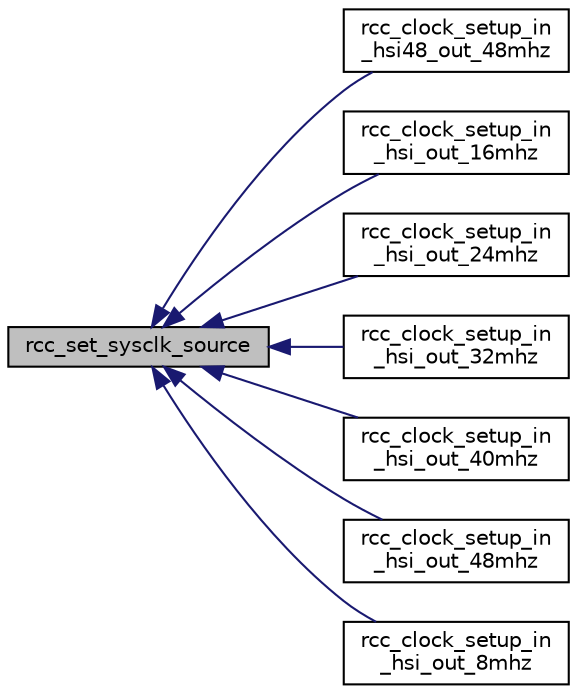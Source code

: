 digraph "rcc_set_sysclk_source"
{
  edge [fontname="Helvetica",fontsize="10",labelfontname="Helvetica",labelfontsize="10"];
  node [fontname="Helvetica",fontsize="10",shape=record];
  rankdir="LR";
  Node1 [label="rcc_set_sysclk_source",height=0.2,width=0.4,color="black", fillcolor="grey75", style="filled", fontcolor="black"];
  Node1 -> Node2 [dir="back",color="midnightblue",fontsize="10",style="solid",fontname="Helvetica"];
  Node2 [label="rcc_clock_setup_in\l_hsi48_out_48mhz",height=0.2,width=0.4,color="black", fillcolor="white", style="filled",URL="$group__STM32F0xx-rcc-file.html#ga8e517e73aea1b2e06447ed5367915a69"];
  Node1 -> Node3 [dir="back",color="midnightblue",fontsize="10",style="solid",fontname="Helvetica"];
  Node3 [label="rcc_clock_setup_in\l_hsi_out_16mhz",height=0.2,width=0.4,color="black", fillcolor="white", style="filled",URL="$group__STM32F0xx-rcc-file.html#ga996fd36ac939e39eb2a377064620250f"];
  Node1 -> Node4 [dir="back",color="midnightblue",fontsize="10",style="solid",fontname="Helvetica"];
  Node4 [label="rcc_clock_setup_in\l_hsi_out_24mhz",height=0.2,width=0.4,color="black", fillcolor="white", style="filled",URL="$group__STM32F0xx-rcc-file.html#ga63c14a3f3ed2799c6ad21564f97d0e99"];
  Node1 -> Node5 [dir="back",color="midnightblue",fontsize="10",style="solid",fontname="Helvetica"];
  Node5 [label="rcc_clock_setup_in\l_hsi_out_32mhz",height=0.2,width=0.4,color="black", fillcolor="white", style="filled",URL="$group__STM32F0xx-rcc-file.html#ga98c89d075aa469fcaa4c892b8833433f"];
  Node1 -> Node6 [dir="back",color="midnightblue",fontsize="10",style="solid",fontname="Helvetica"];
  Node6 [label="rcc_clock_setup_in\l_hsi_out_40mhz",height=0.2,width=0.4,color="black", fillcolor="white", style="filled",URL="$group__STM32F0xx-rcc-file.html#ga9d5e2b0fc534c6315d5d57db88812113"];
  Node1 -> Node7 [dir="back",color="midnightblue",fontsize="10",style="solid",fontname="Helvetica"];
  Node7 [label="rcc_clock_setup_in\l_hsi_out_48mhz",height=0.2,width=0.4,color="black", fillcolor="white", style="filled",URL="$group__STM32F0xx-rcc-file.html#gadd6354a9a1404b23b5baa00b51b03cc2"];
  Node1 -> Node8 [dir="back",color="midnightblue",fontsize="10",style="solid",fontname="Helvetica"];
  Node8 [label="rcc_clock_setup_in\l_hsi_out_8mhz",height=0.2,width=0.4,color="black", fillcolor="white", style="filled",URL="$group__STM32F0xx-rcc-file.html#gae14769a2ed83d96e2ec9ba22d3e3d62a"];
}
